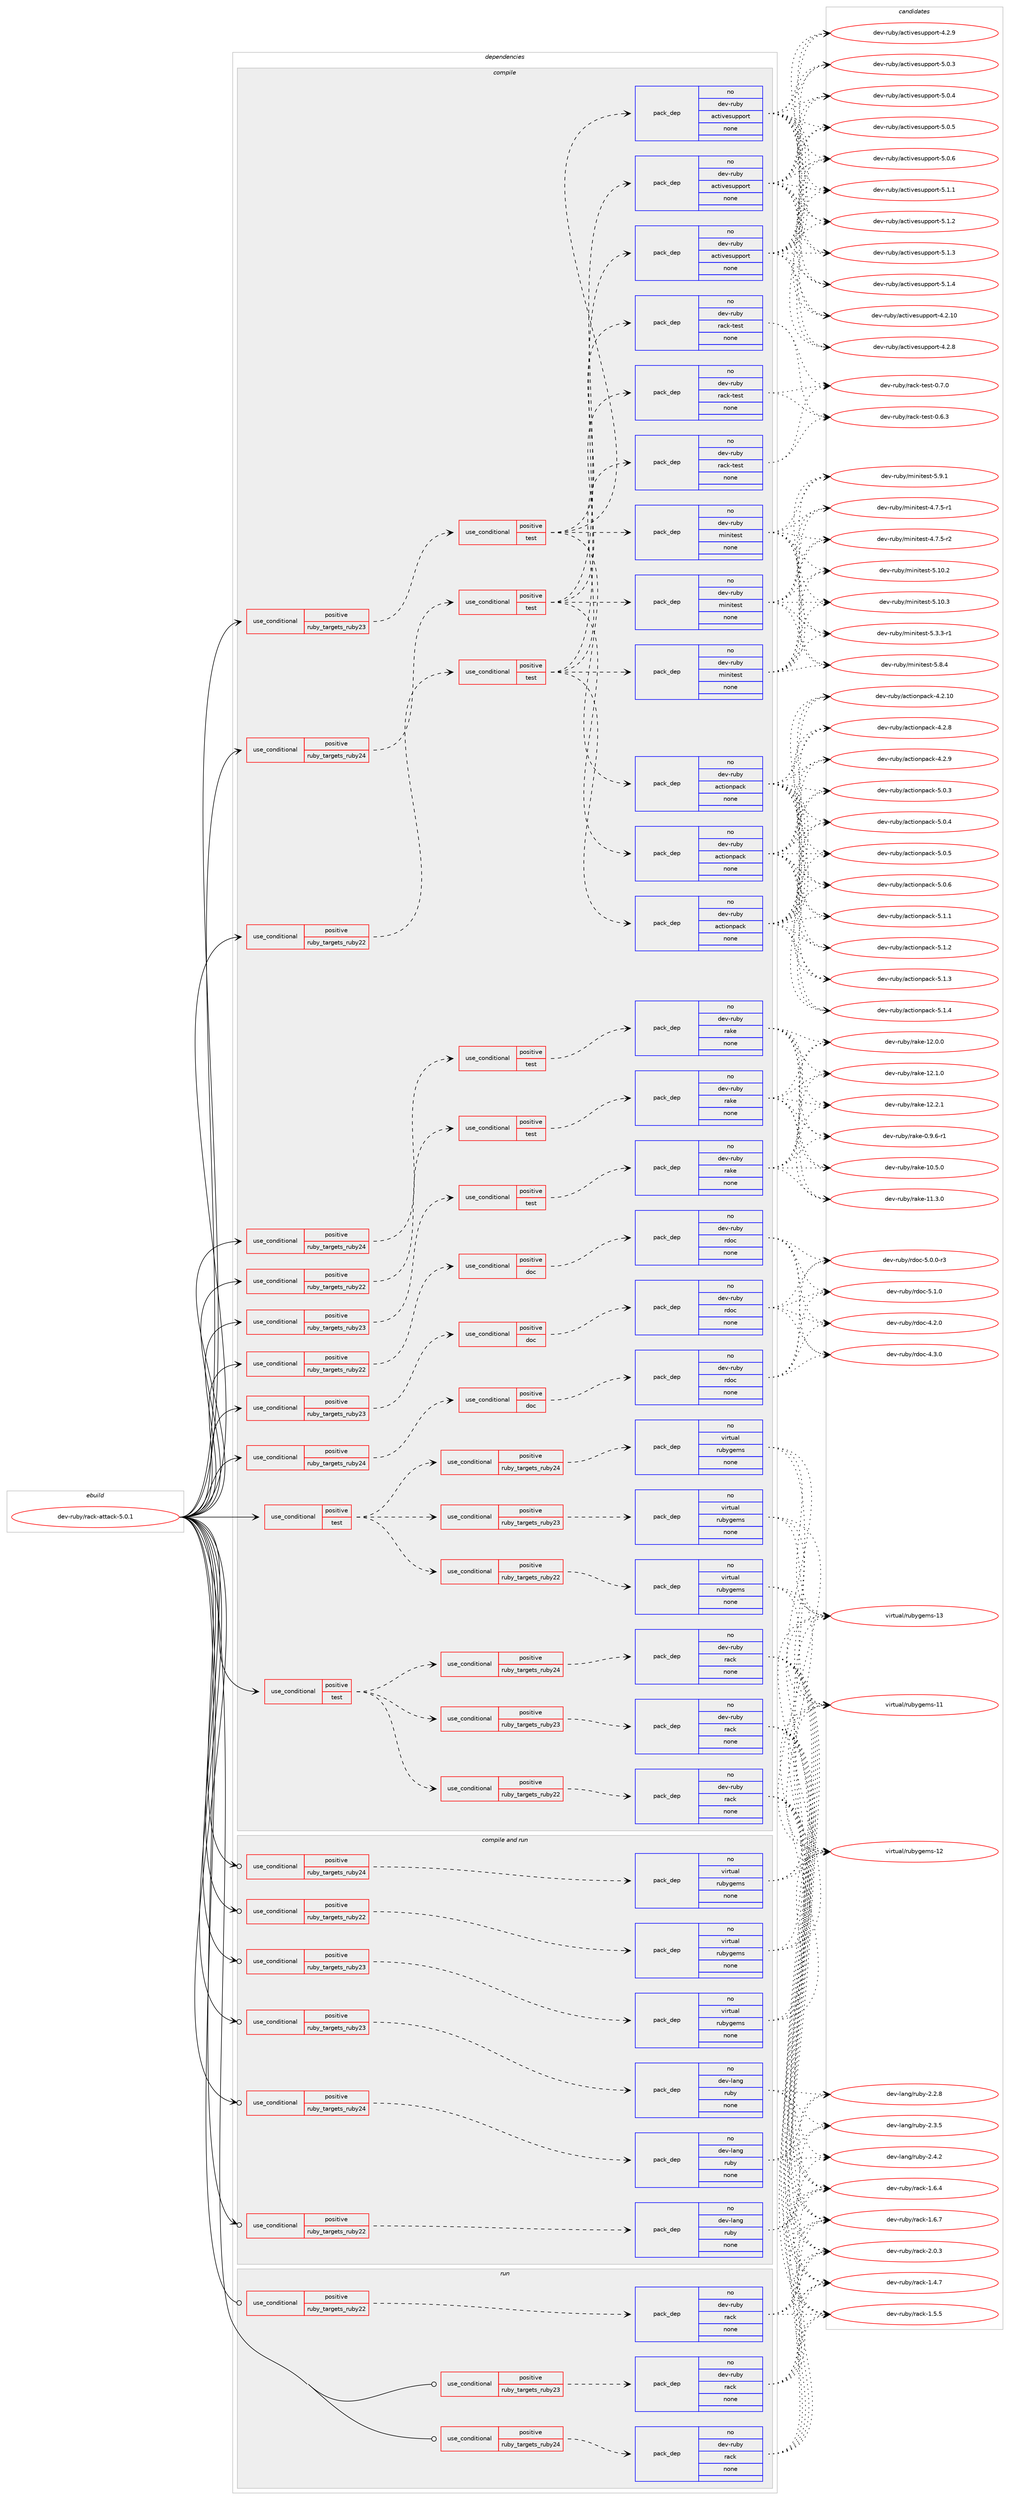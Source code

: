 digraph prolog {

# *************
# Graph options
# *************

newrank=true;
concentrate=true;
compound=true;
graph [rankdir=LR,fontname=Helvetica,fontsize=10,ranksep=1.5];#, ranksep=2.5, nodesep=0.2];
edge  [arrowhead=vee];
node  [fontname=Helvetica,fontsize=10];

# **********
# The ebuild
# **********

subgraph cluster_leftcol {
color=gray;
rank=same;
label=<<i>ebuild</i>>;
id [label="dev-ruby/rack-attack-5.0.1", color=red, width=4, href="../dev-ruby/rack-attack-5.0.1.svg"];
}

# ****************
# The dependencies
# ****************

subgraph cluster_midcol {
color=gray;
label=<<i>dependencies</i>>;
subgraph cluster_compile {
fillcolor="#eeeeee";
style=filled;
label=<<i>compile</i>>;
subgraph cond66072 {
dependency255857 [label=<<TABLE BORDER="0" CELLBORDER="1" CELLSPACING="0" CELLPADDING="4"><TR><TD ROWSPAN="3" CELLPADDING="10">use_conditional</TD></TR><TR><TD>positive</TD></TR><TR><TD>ruby_targets_ruby22</TD></TR></TABLE>>, shape=none, color=red];
subgraph cond66073 {
dependency255858 [label=<<TABLE BORDER="0" CELLBORDER="1" CELLSPACING="0" CELLPADDING="4"><TR><TD ROWSPAN="3" CELLPADDING="10">use_conditional</TD></TR><TR><TD>positive</TD></TR><TR><TD>doc</TD></TR></TABLE>>, shape=none, color=red];
subgraph pack185671 {
dependency255859 [label=<<TABLE BORDER="0" CELLBORDER="1" CELLSPACING="0" CELLPADDING="4" WIDTH="220"><TR><TD ROWSPAN="6" CELLPADDING="30">pack_dep</TD></TR><TR><TD WIDTH="110">no</TD></TR><TR><TD>dev-ruby</TD></TR><TR><TD>rdoc</TD></TR><TR><TD>none</TD></TR><TR><TD></TD></TR></TABLE>>, shape=none, color=blue];
}
dependency255858:e -> dependency255859:w [weight=20,style="dashed",arrowhead="vee"];
}
dependency255857:e -> dependency255858:w [weight=20,style="dashed",arrowhead="vee"];
}
id:e -> dependency255857:w [weight=20,style="solid",arrowhead="vee"];
subgraph cond66074 {
dependency255860 [label=<<TABLE BORDER="0" CELLBORDER="1" CELLSPACING="0" CELLPADDING="4"><TR><TD ROWSPAN="3" CELLPADDING="10">use_conditional</TD></TR><TR><TD>positive</TD></TR><TR><TD>ruby_targets_ruby22</TD></TR></TABLE>>, shape=none, color=red];
subgraph cond66075 {
dependency255861 [label=<<TABLE BORDER="0" CELLBORDER="1" CELLSPACING="0" CELLPADDING="4"><TR><TD ROWSPAN="3" CELLPADDING="10">use_conditional</TD></TR><TR><TD>positive</TD></TR><TR><TD>test</TD></TR></TABLE>>, shape=none, color=red];
subgraph pack185672 {
dependency255862 [label=<<TABLE BORDER="0" CELLBORDER="1" CELLSPACING="0" CELLPADDING="4" WIDTH="220"><TR><TD ROWSPAN="6" CELLPADDING="30">pack_dep</TD></TR><TR><TD WIDTH="110">no</TD></TR><TR><TD>dev-ruby</TD></TR><TR><TD>actionpack</TD></TR><TR><TD>none</TD></TR><TR><TD></TD></TR></TABLE>>, shape=none, color=blue];
}
dependency255861:e -> dependency255862:w [weight=20,style="dashed",arrowhead="vee"];
subgraph pack185673 {
dependency255863 [label=<<TABLE BORDER="0" CELLBORDER="1" CELLSPACING="0" CELLPADDING="4" WIDTH="220"><TR><TD ROWSPAN="6" CELLPADDING="30">pack_dep</TD></TR><TR><TD WIDTH="110">no</TD></TR><TR><TD>dev-ruby</TD></TR><TR><TD>activesupport</TD></TR><TR><TD>none</TD></TR><TR><TD></TD></TR></TABLE>>, shape=none, color=blue];
}
dependency255861:e -> dependency255863:w [weight=20,style="dashed",arrowhead="vee"];
subgraph pack185674 {
dependency255864 [label=<<TABLE BORDER="0" CELLBORDER="1" CELLSPACING="0" CELLPADDING="4" WIDTH="220"><TR><TD ROWSPAN="6" CELLPADDING="30">pack_dep</TD></TR><TR><TD WIDTH="110">no</TD></TR><TR><TD>dev-ruby</TD></TR><TR><TD>rack-test</TD></TR><TR><TD>none</TD></TR><TR><TD></TD></TR></TABLE>>, shape=none, color=blue];
}
dependency255861:e -> dependency255864:w [weight=20,style="dashed",arrowhead="vee"];
subgraph pack185675 {
dependency255865 [label=<<TABLE BORDER="0" CELLBORDER="1" CELLSPACING="0" CELLPADDING="4" WIDTH="220"><TR><TD ROWSPAN="6" CELLPADDING="30">pack_dep</TD></TR><TR><TD WIDTH="110">no</TD></TR><TR><TD>dev-ruby</TD></TR><TR><TD>minitest</TD></TR><TR><TD>none</TD></TR><TR><TD></TD></TR></TABLE>>, shape=none, color=blue];
}
dependency255861:e -> dependency255865:w [weight=20,style="dashed",arrowhead="vee"];
}
dependency255860:e -> dependency255861:w [weight=20,style="dashed",arrowhead="vee"];
}
id:e -> dependency255860:w [weight=20,style="solid",arrowhead="vee"];
subgraph cond66076 {
dependency255866 [label=<<TABLE BORDER="0" CELLBORDER="1" CELLSPACING="0" CELLPADDING="4"><TR><TD ROWSPAN="3" CELLPADDING="10">use_conditional</TD></TR><TR><TD>positive</TD></TR><TR><TD>ruby_targets_ruby22</TD></TR></TABLE>>, shape=none, color=red];
subgraph cond66077 {
dependency255867 [label=<<TABLE BORDER="0" CELLBORDER="1" CELLSPACING="0" CELLPADDING="4"><TR><TD ROWSPAN="3" CELLPADDING="10">use_conditional</TD></TR><TR><TD>positive</TD></TR><TR><TD>test</TD></TR></TABLE>>, shape=none, color=red];
subgraph pack185676 {
dependency255868 [label=<<TABLE BORDER="0" CELLBORDER="1" CELLSPACING="0" CELLPADDING="4" WIDTH="220"><TR><TD ROWSPAN="6" CELLPADDING="30">pack_dep</TD></TR><TR><TD WIDTH="110">no</TD></TR><TR><TD>dev-ruby</TD></TR><TR><TD>rake</TD></TR><TR><TD>none</TD></TR><TR><TD></TD></TR></TABLE>>, shape=none, color=blue];
}
dependency255867:e -> dependency255868:w [weight=20,style="dashed",arrowhead="vee"];
}
dependency255866:e -> dependency255867:w [weight=20,style="dashed",arrowhead="vee"];
}
id:e -> dependency255866:w [weight=20,style="solid",arrowhead="vee"];
subgraph cond66078 {
dependency255869 [label=<<TABLE BORDER="0" CELLBORDER="1" CELLSPACING="0" CELLPADDING="4"><TR><TD ROWSPAN="3" CELLPADDING="10">use_conditional</TD></TR><TR><TD>positive</TD></TR><TR><TD>ruby_targets_ruby23</TD></TR></TABLE>>, shape=none, color=red];
subgraph cond66079 {
dependency255870 [label=<<TABLE BORDER="0" CELLBORDER="1" CELLSPACING="0" CELLPADDING="4"><TR><TD ROWSPAN="3" CELLPADDING="10">use_conditional</TD></TR><TR><TD>positive</TD></TR><TR><TD>doc</TD></TR></TABLE>>, shape=none, color=red];
subgraph pack185677 {
dependency255871 [label=<<TABLE BORDER="0" CELLBORDER="1" CELLSPACING="0" CELLPADDING="4" WIDTH="220"><TR><TD ROWSPAN="6" CELLPADDING="30">pack_dep</TD></TR><TR><TD WIDTH="110">no</TD></TR><TR><TD>dev-ruby</TD></TR><TR><TD>rdoc</TD></TR><TR><TD>none</TD></TR><TR><TD></TD></TR></TABLE>>, shape=none, color=blue];
}
dependency255870:e -> dependency255871:w [weight=20,style="dashed",arrowhead="vee"];
}
dependency255869:e -> dependency255870:w [weight=20,style="dashed",arrowhead="vee"];
}
id:e -> dependency255869:w [weight=20,style="solid",arrowhead="vee"];
subgraph cond66080 {
dependency255872 [label=<<TABLE BORDER="0" CELLBORDER="1" CELLSPACING="0" CELLPADDING="4"><TR><TD ROWSPAN="3" CELLPADDING="10">use_conditional</TD></TR><TR><TD>positive</TD></TR><TR><TD>ruby_targets_ruby23</TD></TR></TABLE>>, shape=none, color=red];
subgraph cond66081 {
dependency255873 [label=<<TABLE BORDER="0" CELLBORDER="1" CELLSPACING="0" CELLPADDING="4"><TR><TD ROWSPAN="3" CELLPADDING="10">use_conditional</TD></TR><TR><TD>positive</TD></TR><TR><TD>test</TD></TR></TABLE>>, shape=none, color=red];
subgraph pack185678 {
dependency255874 [label=<<TABLE BORDER="0" CELLBORDER="1" CELLSPACING="0" CELLPADDING="4" WIDTH="220"><TR><TD ROWSPAN="6" CELLPADDING="30">pack_dep</TD></TR><TR><TD WIDTH="110">no</TD></TR><TR><TD>dev-ruby</TD></TR><TR><TD>actionpack</TD></TR><TR><TD>none</TD></TR><TR><TD></TD></TR></TABLE>>, shape=none, color=blue];
}
dependency255873:e -> dependency255874:w [weight=20,style="dashed",arrowhead="vee"];
subgraph pack185679 {
dependency255875 [label=<<TABLE BORDER="0" CELLBORDER="1" CELLSPACING="0" CELLPADDING="4" WIDTH="220"><TR><TD ROWSPAN="6" CELLPADDING="30">pack_dep</TD></TR><TR><TD WIDTH="110">no</TD></TR><TR><TD>dev-ruby</TD></TR><TR><TD>activesupport</TD></TR><TR><TD>none</TD></TR><TR><TD></TD></TR></TABLE>>, shape=none, color=blue];
}
dependency255873:e -> dependency255875:w [weight=20,style="dashed",arrowhead="vee"];
subgraph pack185680 {
dependency255876 [label=<<TABLE BORDER="0" CELLBORDER="1" CELLSPACING="0" CELLPADDING="4" WIDTH="220"><TR><TD ROWSPAN="6" CELLPADDING="30">pack_dep</TD></TR><TR><TD WIDTH="110">no</TD></TR><TR><TD>dev-ruby</TD></TR><TR><TD>rack-test</TD></TR><TR><TD>none</TD></TR><TR><TD></TD></TR></TABLE>>, shape=none, color=blue];
}
dependency255873:e -> dependency255876:w [weight=20,style="dashed",arrowhead="vee"];
subgraph pack185681 {
dependency255877 [label=<<TABLE BORDER="0" CELLBORDER="1" CELLSPACING="0" CELLPADDING="4" WIDTH="220"><TR><TD ROWSPAN="6" CELLPADDING="30">pack_dep</TD></TR><TR><TD WIDTH="110">no</TD></TR><TR><TD>dev-ruby</TD></TR><TR><TD>minitest</TD></TR><TR><TD>none</TD></TR><TR><TD></TD></TR></TABLE>>, shape=none, color=blue];
}
dependency255873:e -> dependency255877:w [weight=20,style="dashed",arrowhead="vee"];
}
dependency255872:e -> dependency255873:w [weight=20,style="dashed",arrowhead="vee"];
}
id:e -> dependency255872:w [weight=20,style="solid",arrowhead="vee"];
subgraph cond66082 {
dependency255878 [label=<<TABLE BORDER="0" CELLBORDER="1" CELLSPACING="0" CELLPADDING="4"><TR><TD ROWSPAN="3" CELLPADDING="10">use_conditional</TD></TR><TR><TD>positive</TD></TR><TR><TD>ruby_targets_ruby23</TD></TR></TABLE>>, shape=none, color=red];
subgraph cond66083 {
dependency255879 [label=<<TABLE BORDER="0" CELLBORDER="1" CELLSPACING="0" CELLPADDING="4"><TR><TD ROWSPAN="3" CELLPADDING="10">use_conditional</TD></TR><TR><TD>positive</TD></TR><TR><TD>test</TD></TR></TABLE>>, shape=none, color=red];
subgraph pack185682 {
dependency255880 [label=<<TABLE BORDER="0" CELLBORDER="1" CELLSPACING="0" CELLPADDING="4" WIDTH="220"><TR><TD ROWSPAN="6" CELLPADDING="30">pack_dep</TD></TR><TR><TD WIDTH="110">no</TD></TR><TR><TD>dev-ruby</TD></TR><TR><TD>rake</TD></TR><TR><TD>none</TD></TR><TR><TD></TD></TR></TABLE>>, shape=none, color=blue];
}
dependency255879:e -> dependency255880:w [weight=20,style="dashed",arrowhead="vee"];
}
dependency255878:e -> dependency255879:w [weight=20,style="dashed",arrowhead="vee"];
}
id:e -> dependency255878:w [weight=20,style="solid",arrowhead="vee"];
subgraph cond66084 {
dependency255881 [label=<<TABLE BORDER="0" CELLBORDER="1" CELLSPACING="0" CELLPADDING="4"><TR><TD ROWSPAN="3" CELLPADDING="10">use_conditional</TD></TR><TR><TD>positive</TD></TR><TR><TD>ruby_targets_ruby24</TD></TR></TABLE>>, shape=none, color=red];
subgraph cond66085 {
dependency255882 [label=<<TABLE BORDER="0" CELLBORDER="1" CELLSPACING="0" CELLPADDING="4"><TR><TD ROWSPAN="3" CELLPADDING="10">use_conditional</TD></TR><TR><TD>positive</TD></TR><TR><TD>doc</TD></TR></TABLE>>, shape=none, color=red];
subgraph pack185683 {
dependency255883 [label=<<TABLE BORDER="0" CELLBORDER="1" CELLSPACING="0" CELLPADDING="4" WIDTH="220"><TR><TD ROWSPAN="6" CELLPADDING="30">pack_dep</TD></TR><TR><TD WIDTH="110">no</TD></TR><TR><TD>dev-ruby</TD></TR><TR><TD>rdoc</TD></TR><TR><TD>none</TD></TR><TR><TD></TD></TR></TABLE>>, shape=none, color=blue];
}
dependency255882:e -> dependency255883:w [weight=20,style="dashed",arrowhead="vee"];
}
dependency255881:e -> dependency255882:w [weight=20,style="dashed",arrowhead="vee"];
}
id:e -> dependency255881:w [weight=20,style="solid",arrowhead="vee"];
subgraph cond66086 {
dependency255884 [label=<<TABLE BORDER="0" CELLBORDER="1" CELLSPACING="0" CELLPADDING="4"><TR><TD ROWSPAN="3" CELLPADDING="10">use_conditional</TD></TR><TR><TD>positive</TD></TR><TR><TD>ruby_targets_ruby24</TD></TR></TABLE>>, shape=none, color=red];
subgraph cond66087 {
dependency255885 [label=<<TABLE BORDER="0" CELLBORDER="1" CELLSPACING="0" CELLPADDING="4"><TR><TD ROWSPAN="3" CELLPADDING="10">use_conditional</TD></TR><TR><TD>positive</TD></TR><TR><TD>test</TD></TR></TABLE>>, shape=none, color=red];
subgraph pack185684 {
dependency255886 [label=<<TABLE BORDER="0" CELLBORDER="1" CELLSPACING="0" CELLPADDING="4" WIDTH="220"><TR><TD ROWSPAN="6" CELLPADDING="30">pack_dep</TD></TR><TR><TD WIDTH="110">no</TD></TR><TR><TD>dev-ruby</TD></TR><TR><TD>actionpack</TD></TR><TR><TD>none</TD></TR><TR><TD></TD></TR></TABLE>>, shape=none, color=blue];
}
dependency255885:e -> dependency255886:w [weight=20,style="dashed",arrowhead="vee"];
subgraph pack185685 {
dependency255887 [label=<<TABLE BORDER="0" CELLBORDER="1" CELLSPACING="0" CELLPADDING="4" WIDTH="220"><TR><TD ROWSPAN="6" CELLPADDING="30">pack_dep</TD></TR><TR><TD WIDTH="110">no</TD></TR><TR><TD>dev-ruby</TD></TR><TR><TD>activesupport</TD></TR><TR><TD>none</TD></TR><TR><TD></TD></TR></TABLE>>, shape=none, color=blue];
}
dependency255885:e -> dependency255887:w [weight=20,style="dashed",arrowhead="vee"];
subgraph pack185686 {
dependency255888 [label=<<TABLE BORDER="0" CELLBORDER="1" CELLSPACING="0" CELLPADDING="4" WIDTH="220"><TR><TD ROWSPAN="6" CELLPADDING="30">pack_dep</TD></TR><TR><TD WIDTH="110">no</TD></TR><TR><TD>dev-ruby</TD></TR><TR><TD>rack-test</TD></TR><TR><TD>none</TD></TR><TR><TD></TD></TR></TABLE>>, shape=none, color=blue];
}
dependency255885:e -> dependency255888:w [weight=20,style="dashed",arrowhead="vee"];
subgraph pack185687 {
dependency255889 [label=<<TABLE BORDER="0" CELLBORDER="1" CELLSPACING="0" CELLPADDING="4" WIDTH="220"><TR><TD ROWSPAN="6" CELLPADDING="30">pack_dep</TD></TR><TR><TD WIDTH="110">no</TD></TR><TR><TD>dev-ruby</TD></TR><TR><TD>minitest</TD></TR><TR><TD>none</TD></TR><TR><TD></TD></TR></TABLE>>, shape=none, color=blue];
}
dependency255885:e -> dependency255889:w [weight=20,style="dashed",arrowhead="vee"];
}
dependency255884:e -> dependency255885:w [weight=20,style="dashed",arrowhead="vee"];
}
id:e -> dependency255884:w [weight=20,style="solid",arrowhead="vee"];
subgraph cond66088 {
dependency255890 [label=<<TABLE BORDER="0" CELLBORDER="1" CELLSPACING="0" CELLPADDING="4"><TR><TD ROWSPAN="3" CELLPADDING="10">use_conditional</TD></TR><TR><TD>positive</TD></TR><TR><TD>ruby_targets_ruby24</TD></TR></TABLE>>, shape=none, color=red];
subgraph cond66089 {
dependency255891 [label=<<TABLE BORDER="0" CELLBORDER="1" CELLSPACING="0" CELLPADDING="4"><TR><TD ROWSPAN="3" CELLPADDING="10">use_conditional</TD></TR><TR><TD>positive</TD></TR><TR><TD>test</TD></TR></TABLE>>, shape=none, color=red];
subgraph pack185688 {
dependency255892 [label=<<TABLE BORDER="0" CELLBORDER="1" CELLSPACING="0" CELLPADDING="4" WIDTH="220"><TR><TD ROWSPAN="6" CELLPADDING="30">pack_dep</TD></TR><TR><TD WIDTH="110">no</TD></TR><TR><TD>dev-ruby</TD></TR><TR><TD>rake</TD></TR><TR><TD>none</TD></TR><TR><TD></TD></TR></TABLE>>, shape=none, color=blue];
}
dependency255891:e -> dependency255892:w [weight=20,style="dashed",arrowhead="vee"];
}
dependency255890:e -> dependency255891:w [weight=20,style="dashed",arrowhead="vee"];
}
id:e -> dependency255890:w [weight=20,style="solid",arrowhead="vee"];
subgraph cond66090 {
dependency255893 [label=<<TABLE BORDER="0" CELLBORDER="1" CELLSPACING="0" CELLPADDING="4"><TR><TD ROWSPAN="3" CELLPADDING="10">use_conditional</TD></TR><TR><TD>positive</TD></TR><TR><TD>test</TD></TR></TABLE>>, shape=none, color=red];
subgraph cond66091 {
dependency255894 [label=<<TABLE BORDER="0" CELLBORDER="1" CELLSPACING="0" CELLPADDING="4"><TR><TD ROWSPAN="3" CELLPADDING="10">use_conditional</TD></TR><TR><TD>positive</TD></TR><TR><TD>ruby_targets_ruby22</TD></TR></TABLE>>, shape=none, color=red];
subgraph pack185689 {
dependency255895 [label=<<TABLE BORDER="0" CELLBORDER="1" CELLSPACING="0" CELLPADDING="4" WIDTH="220"><TR><TD ROWSPAN="6" CELLPADDING="30">pack_dep</TD></TR><TR><TD WIDTH="110">no</TD></TR><TR><TD>dev-ruby</TD></TR><TR><TD>rack</TD></TR><TR><TD>none</TD></TR><TR><TD></TD></TR></TABLE>>, shape=none, color=blue];
}
dependency255894:e -> dependency255895:w [weight=20,style="dashed",arrowhead="vee"];
}
dependency255893:e -> dependency255894:w [weight=20,style="dashed",arrowhead="vee"];
subgraph cond66092 {
dependency255896 [label=<<TABLE BORDER="0" CELLBORDER="1" CELLSPACING="0" CELLPADDING="4"><TR><TD ROWSPAN="3" CELLPADDING="10">use_conditional</TD></TR><TR><TD>positive</TD></TR><TR><TD>ruby_targets_ruby23</TD></TR></TABLE>>, shape=none, color=red];
subgraph pack185690 {
dependency255897 [label=<<TABLE BORDER="0" CELLBORDER="1" CELLSPACING="0" CELLPADDING="4" WIDTH="220"><TR><TD ROWSPAN="6" CELLPADDING="30">pack_dep</TD></TR><TR><TD WIDTH="110">no</TD></TR><TR><TD>dev-ruby</TD></TR><TR><TD>rack</TD></TR><TR><TD>none</TD></TR><TR><TD></TD></TR></TABLE>>, shape=none, color=blue];
}
dependency255896:e -> dependency255897:w [weight=20,style="dashed",arrowhead="vee"];
}
dependency255893:e -> dependency255896:w [weight=20,style="dashed",arrowhead="vee"];
subgraph cond66093 {
dependency255898 [label=<<TABLE BORDER="0" CELLBORDER="1" CELLSPACING="0" CELLPADDING="4"><TR><TD ROWSPAN="3" CELLPADDING="10">use_conditional</TD></TR><TR><TD>positive</TD></TR><TR><TD>ruby_targets_ruby24</TD></TR></TABLE>>, shape=none, color=red];
subgraph pack185691 {
dependency255899 [label=<<TABLE BORDER="0" CELLBORDER="1" CELLSPACING="0" CELLPADDING="4" WIDTH="220"><TR><TD ROWSPAN="6" CELLPADDING="30">pack_dep</TD></TR><TR><TD WIDTH="110">no</TD></TR><TR><TD>dev-ruby</TD></TR><TR><TD>rack</TD></TR><TR><TD>none</TD></TR><TR><TD></TD></TR></TABLE>>, shape=none, color=blue];
}
dependency255898:e -> dependency255899:w [weight=20,style="dashed",arrowhead="vee"];
}
dependency255893:e -> dependency255898:w [weight=20,style="dashed",arrowhead="vee"];
}
id:e -> dependency255893:w [weight=20,style="solid",arrowhead="vee"];
subgraph cond66094 {
dependency255900 [label=<<TABLE BORDER="0" CELLBORDER="1" CELLSPACING="0" CELLPADDING="4"><TR><TD ROWSPAN="3" CELLPADDING="10">use_conditional</TD></TR><TR><TD>positive</TD></TR><TR><TD>test</TD></TR></TABLE>>, shape=none, color=red];
subgraph cond66095 {
dependency255901 [label=<<TABLE BORDER="0" CELLBORDER="1" CELLSPACING="0" CELLPADDING="4"><TR><TD ROWSPAN="3" CELLPADDING="10">use_conditional</TD></TR><TR><TD>positive</TD></TR><TR><TD>ruby_targets_ruby22</TD></TR></TABLE>>, shape=none, color=red];
subgraph pack185692 {
dependency255902 [label=<<TABLE BORDER="0" CELLBORDER="1" CELLSPACING="0" CELLPADDING="4" WIDTH="220"><TR><TD ROWSPAN="6" CELLPADDING="30">pack_dep</TD></TR><TR><TD WIDTH="110">no</TD></TR><TR><TD>virtual</TD></TR><TR><TD>rubygems</TD></TR><TR><TD>none</TD></TR><TR><TD></TD></TR></TABLE>>, shape=none, color=blue];
}
dependency255901:e -> dependency255902:w [weight=20,style="dashed",arrowhead="vee"];
}
dependency255900:e -> dependency255901:w [weight=20,style="dashed",arrowhead="vee"];
subgraph cond66096 {
dependency255903 [label=<<TABLE BORDER="0" CELLBORDER="1" CELLSPACING="0" CELLPADDING="4"><TR><TD ROWSPAN="3" CELLPADDING="10">use_conditional</TD></TR><TR><TD>positive</TD></TR><TR><TD>ruby_targets_ruby23</TD></TR></TABLE>>, shape=none, color=red];
subgraph pack185693 {
dependency255904 [label=<<TABLE BORDER="0" CELLBORDER="1" CELLSPACING="0" CELLPADDING="4" WIDTH="220"><TR><TD ROWSPAN="6" CELLPADDING="30">pack_dep</TD></TR><TR><TD WIDTH="110">no</TD></TR><TR><TD>virtual</TD></TR><TR><TD>rubygems</TD></TR><TR><TD>none</TD></TR><TR><TD></TD></TR></TABLE>>, shape=none, color=blue];
}
dependency255903:e -> dependency255904:w [weight=20,style="dashed",arrowhead="vee"];
}
dependency255900:e -> dependency255903:w [weight=20,style="dashed",arrowhead="vee"];
subgraph cond66097 {
dependency255905 [label=<<TABLE BORDER="0" CELLBORDER="1" CELLSPACING="0" CELLPADDING="4"><TR><TD ROWSPAN="3" CELLPADDING="10">use_conditional</TD></TR><TR><TD>positive</TD></TR><TR><TD>ruby_targets_ruby24</TD></TR></TABLE>>, shape=none, color=red];
subgraph pack185694 {
dependency255906 [label=<<TABLE BORDER="0" CELLBORDER="1" CELLSPACING="0" CELLPADDING="4" WIDTH="220"><TR><TD ROWSPAN="6" CELLPADDING="30">pack_dep</TD></TR><TR><TD WIDTH="110">no</TD></TR><TR><TD>virtual</TD></TR><TR><TD>rubygems</TD></TR><TR><TD>none</TD></TR><TR><TD></TD></TR></TABLE>>, shape=none, color=blue];
}
dependency255905:e -> dependency255906:w [weight=20,style="dashed",arrowhead="vee"];
}
dependency255900:e -> dependency255905:w [weight=20,style="dashed",arrowhead="vee"];
}
id:e -> dependency255900:w [weight=20,style="solid",arrowhead="vee"];
}
subgraph cluster_compileandrun {
fillcolor="#eeeeee";
style=filled;
label=<<i>compile and run</i>>;
subgraph cond66098 {
dependency255907 [label=<<TABLE BORDER="0" CELLBORDER="1" CELLSPACING="0" CELLPADDING="4"><TR><TD ROWSPAN="3" CELLPADDING="10">use_conditional</TD></TR><TR><TD>positive</TD></TR><TR><TD>ruby_targets_ruby22</TD></TR></TABLE>>, shape=none, color=red];
subgraph pack185695 {
dependency255908 [label=<<TABLE BORDER="0" CELLBORDER="1" CELLSPACING="0" CELLPADDING="4" WIDTH="220"><TR><TD ROWSPAN="6" CELLPADDING="30">pack_dep</TD></TR><TR><TD WIDTH="110">no</TD></TR><TR><TD>dev-lang</TD></TR><TR><TD>ruby</TD></TR><TR><TD>none</TD></TR><TR><TD></TD></TR></TABLE>>, shape=none, color=blue];
}
dependency255907:e -> dependency255908:w [weight=20,style="dashed",arrowhead="vee"];
}
id:e -> dependency255907:w [weight=20,style="solid",arrowhead="odotvee"];
subgraph cond66099 {
dependency255909 [label=<<TABLE BORDER="0" CELLBORDER="1" CELLSPACING="0" CELLPADDING="4"><TR><TD ROWSPAN="3" CELLPADDING="10">use_conditional</TD></TR><TR><TD>positive</TD></TR><TR><TD>ruby_targets_ruby22</TD></TR></TABLE>>, shape=none, color=red];
subgraph pack185696 {
dependency255910 [label=<<TABLE BORDER="0" CELLBORDER="1" CELLSPACING="0" CELLPADDING="4" WIDTH="220"><TR><TD ROWSPAN="6" CELLPADDING="30">pack_dep</TD></TR><TR><TD WIDTH="110">no</TD></TR><TR><TD>virtual</TD></TR><TR><TD>rubygems</TD></TR><TR><TD>none</TD></TR><TR><TD></TD></TR></TABLE>>, shape=none, color=blue];
}
dependency255909:e -> dependency255910:w [weight=20,style="dashed",arrowhead="vee"];
}
id:e -> dependency255909:w [weight=20,style="solid",arrowhead="odotvee"];
subgraph cond66100 {
dependency255911 [label=<<TABLE BORDER="0" CELLBORDER="1" CELLSPACING="0" CELLPADDING="4"><TR><TD ROWSPAN="3" CELLPADDING="10">use_conditional</TD></TR><TR><TD>positive</TD></TR><TR><TD>ruby_targets_ruby23</TD></TR></TABLE>>, shape=none, color=red];
subgraph pack185697 {
dependency255912 [label=<<TABLE BORDER="0" CELLBORDER="1" CELLSPACING="0" CELLPADDING="4" WIDTH="220"><TR><TD ROWSPAN="6" CELLPADDING="30">pack_dep</TD></TR><TR><TD WIDTH="110">no</TD></TR><TR><TD>dev-lang</TD></TR><TR><TD>ruby</TD></TR><TR><TD>none</TD></TR><TR><TD></TD></TR></TABLE>>, shape=none, color=blue];
}
dependency255911:e -> dependency255912:w [weight=20,style="dashed",arrowhead="vee"];
}
id:e -> dependency255911:w [weight=20,style="solid",arrowhead="odotvee"];
subgraph cond66101 {
dependency255913 [label=<<TABLE BORDER="0" CELLBORDER="1" CELLSPACING="0" CELLPADDING="4"><TR><TD ROWSPAN="3" CELLPADDING="10">use_conditional</TD></TR><TR><TD>positive</TD></TR><TR><TD>ruby_targets_ruby23</TD></TR></TABLE>>, shape=none, color=red];
subgraph pack185698 {
dependency255914 [label=<<TABLE BORDER="0" CELLBORDER="1" CELLSPACING="0" CELLPADDING="4" WIDTH="220"><TR><TD ROWSPAN="6" CELLPADDING="30">pack_dep</TD></TR><TR><TD WIDTH="110">no</TD></TR><TR><TD>virtual</TD></TR><TR><TD>rubygems</TD></TR><TR><TD>none</TD></TR><TR><TD></TD></TR></TABLE>>, shape=none, color=blue];
}
dependency255913:e -> dependency255914:w [weight=20,style="dashed",arrowhead="vee"];
}
id:e -> dependency255913:w [weight=20,style="solid",arrowhead="odotvee"];
subgraph cond66102 {
dependency255915 [label=<<TABLE BORDER="0" CELLBORDER="1" CELLSPACING="0" CELLPADDING="4"><TR><TD ROWSPAN="3" CELLPADDING="10">use_conditional</TD></TR><TR><TD>positive</TD></TR><TR><TD>ruby_targets_ruby24</TD></TR></TABLE>>, shape=none, color=red];
subgraph pack185699 {
dependency255916 [label=<<TABLE BORDER="0" CELLBORDER="1" CELLSPACING="0" CELLPADDING="4" WIDTH="220"><TR><TD ROWSPAN="6" CELLPADDING="30">pack_dep</TD></TR><TR><TD WIDTH="110">no</TD></TR><TR><TD>dev-lang</TD></TR><TR><TD>ruby</TD></TR><TR><TD>none</TD></TR><TR><TD></TD></TR></TABLE>>, shape=none, color=blue];
}
dependency255915:e -> dependency255916:w [weight=20,style="dashed",arrowhead="vee"];
}
id:e -> dependency255915:w [weight=20,style="solid",arrowhead="odotvee"];
subgraph cond66103 {
dependency255917 [label=<<TABLE BORDER="0" CELLBORDER="1" CELLSPACING="0" CELLPADDING="4"><TR><TD ROWSPAN="3" CELLPADDING="10">use_conditional</TD></TR><TR><TD>positive</TD></TR><TR><TD>ruby_targets_ruby24</TD></TR></TABLE>>, shape=none, color=red];
subgraph pack185700 {
dependency255918 [label=<<TABLE BORDER="0" CELLBORDER="1" CELLSPACING="0" CELLPADDING="4" WIDTH="220"><TR><TD ROWSPAN="6" CELLPADDING="30">pack_dep</TD></TR><TR><TD WIDTH="110">no</TD></TR><TR><TD>virtual</TD></TR><TR><TD>rubygems</TD></TR><TR><TD>none</TD></TR><TR><TD></TD></TR></TABLE>>, shape=none, color=blue];
}
dependency255917:e -> dependency255918:w [weight=20,style="dashed",arrowhead="vee"];
}
id:e -> dependency255917:w [weight=20,style="solid",arrowhead="odotvee"];
}
subgraph cluster_run {
fillcolor="#eeeeee";
style=filled;
label=<<i>run</i>>;
subgraph cond66104 {
dependency255919 [label=<<TABLE BORDER="0" CELLBORDER="1" CELLSPACING="0" CELLPADDING="4"><TR><TD ROWSPAN="3" CELLPADDING="10">use_conditional</TD></TR><TR><TD>positive</TD></TR><TR><TD>ruby_targets_ruby22</TD></TR></TABLE>>, shape=none, color=red];
subgraph pack185701 {
dependency255920 [label=<<TABLE BORDER="0" CELLBORDER="1" CELLSPACING="0" CELLPADDING="4" WIDTH="220"><TR><TD ROWSPAN="6" CELLPADDING="30">pack_dep</TD></TR><TR><TD WIDTH="110">no</TD></TR><TR><TD>dev-ruby</TD></TR><TR><TD>rack</TD></TR><TR><TD>none</TD></TR><TR><TD></TD></TR></TABLE>>, shape=none, color=blue];
}
dependency255919:e -> dependency255920:w [weight=20,style="dashed",arrowhead="vee"];
}
id:e -> dependency255919:w [weight=20,style="solid",arrowhead="odot"];
subgraph cond66105 {
dependency255921 [label=<<TABLE BORDER="0" CELLBORDER="1" CELLSPACING="0" CELLPADDING="4"><TR><TD ROWSPAN="3" CELLPADDING="10">use_conditional</TD></TR><TR><TD>positive</TD></TR><TR><TD>ruby_targets_ruby23</TD></TR></TABLE>>, shape=none, color=red];
subgraph pack185702 {
dependency255922 [label=<<TABLE BORDER="0" CELLBORDER="1" CELLSPACING="0" CELLPADDING="4" WIDTH="220"><TR><TD ROWSPAN="6" CELLPADDING="30">pack_dep</TD></TR><TR><TD WIDTH="110">no</TD></TR><TR><TD>dev-ruby</TD></TR><TR><TD>rack</TD></TR><TR><TD>none</TD></TR><TR><TD></TD></TR></TABLE>>, shape=none, color=blue];
}
dependency255921:e -> dependency255922:w [weight=20,style="dashed",arrowhead="vee"];
}
id:e -> dependency255921:w [weight=20,style="solid",arrowhead="odot"];
subgraph cond66106 {
dependency255923 [label=<<TABLE BORDER="0" CELLBORDER="1" CELLSPACING="0" CELLPADDING="4"><TR><TD ROWSPAN="3" CELLPADDING="10">use_conditional</TD></TR><TR><TD>positive</TD></TR><TR><TD>ruby_targets_ruby24</TD></TR></TABLE>>, shape=none, color=red];
subgraph pack185703 {
dependency255924 [label=<<TABLE BORDER="0" CELLBORDER="1" CELLSPACING="0" CELLPADDING="4" WIDTH="220"><TR><TD ROWSPAN="6" CELLPADDING="30">pack_dep</TD></TR><TR><TD WIDTH="110">no</TD></TR><TR><TD>dev-ruby</TD></TR><TR><TD>rack</TD></TR><TR><TD>none</TD></TR><TR><TD></TD></TR></TABLE>>, shape=none, color=blue];
}
dependency255923:e -> dependency255924:w [weight=20,style="dashed",arrowhead="vee"];
}
id:e -> dependency255923:w [weight=20,style="solid",arrowhead="odot"];
}
}

# **************
# The candidates
# **************

subgraph cluster_choices {
rank=same;
color=gray;
label=<<i>candidates</i>>;

subgraph choice185671 {
color=black;
nodesep=1;
choice10010111845114117981214711410011199455246504648 [label="dev-ruby/rdoc-4.2.0", color=red, width=4,href="../dev-ruby/rdoc-4.2.0.svg"];
choice10010111845114117981214711410011199455246514648 [label="dev-ruby/rdoc-4.3.0", color=red, width=4,href="../dev-ruby/rdoc-4.3.0.svg"];
choice100101118451141179812147114100111994553464846484511451 [label="dev-ruby/rdoc-5.0.0-r3", color=red, width=4,href="../dev-ruby/rdoc-5.0.0-r3.svg"];
choice10010111845114117981214711410011199455346494648 [label="dev-ruby/rdoc-5.1.0", color=red, width=4,href="../dev-ruby/rdoc-5.1.0.svg"];
dependency255859:e -> choice10010111845114117981214711410011199455246504648:w [style=dotted,weight="100"];
dependency255859:e -> choice10010111845114117981214711410011199455246514648:w [style=dotted,weight="100"];
dependency255859:e -> choice100101118451141179812147114100111994553464846484511451:w [style=dotted,weight="100"];
dependency255859:e -> choice10010111845114117981214711410011199455346494648:w [style=dotted,weight="100"];
}
subgraph choice185672 {
color=black;
nodesep=1;
choice1001011184511411798121479799116105111110112979910745524650464948 [label="dev-ruby/actionpack-4.2.10", color=red, width=4,href="../dev-ruby/actionpack-4.2.10.svg"];
choice10010111845114117981214797991161051111101129799107455246504656 [label="dev-ruby/actionpack-4.2.8", color=red, width=4,href="../dev-ruby/actionpack-4.2.8.svg"];
choice10010111845114117981214797991161051111101129799107455246504657 [label="dev-ruby/actionpack-4.2.9", color=red, width=4,href="../dev-ruby/actionpack-4.2.9.svg"];
choice10010111845114117981214797991161051111101129799107455346484651 [label="dev-ruby/actionpack-5.0.3", color=red, width=4,href="../dev-ruby/actionpack-5.0.3.svg"];
choice10010111845114117981214797991161051111101129799107455346484652 [label="dev-ruby/actionpack-5.0.4", color=red, width=4,href="../dev-ruby/actionpack-5.0.4.svg"];
choice10010111845114117981214797991161051111101129799107455346484653 [label="dev-ruby/actionpack-5.0.5", color=red, width=4,href="../dev-ruby/actionpack-5.0.5.svg"];
choice10010111845114117981214797991161051111101129799107455346484654 [label="dev-ruby/actionpack-5.0.6", color=red, width=4,href="../dev-ruby/actionpack-5.0.6.svg"];
choice10010111845114117981214797991161051111101129799107455346494649 [label="dev-ruby/actionpack-5.1.1", color=red, width=4,href="../dev-ruby/actionpack-5.1.1.svg"];
choice10010111845114117981214797991161051111101129799107455346494650 [label="dev-ruby/actionpack-5.1.2", color=red, width=4,href="../dev-ruby/actionpack-5.1.2.svg"];
choice10010111845114117981214797991161051111101129799107455346494651 [label="dev-ruby/actionpack-5.1.3", color=red, width=4,href="../dev-ruby/actionpack-5.1.3.svg"];
choice10010111845114117981214797991161051111101129799107455346494652 [label="dev-ruby/actionpack-5.1.4", color=red, width=4,href="../dev-ruby/actionpack-5.1.4.svg"];
dependency255862:e -> choice1001011184511411798121479799116105111110112979910745524650464948:w [style=dotted,weight="100"];
dependency255862:e -> choice10010111845114117981214797991161051111101129799107455246504656:w [style=dotted,weight="100"];
dependency255862:e -> choice10010111845114117981214797991161051111101129799107455246504657:w [style=dotted,weight="100"];
dependency255862:e -> choice10010111845114117981214797991161051111101129799107455346484651:w [style=dotted,weight="100"];
dependency255862:e -> choice10010111845114117981214797991161051111101129799107455346484652:w [style=dotted,weight="100"];
dependency255862:e -> choice10010111845114117981214797991161051111101129799107455346484653:w [style=dotted,weight="100"];
dependency255862:e -> choice10010111845114117981214797991161051111101129799107455346484654:w [style=dotted,weight="100"];
dependency255862:e -> choice10010111845114117981214797991161051111101129799107455346494649:w [style=dotted,weight="100"];
dependency255862:e -> choice10010111845114117981214797991161051111101129799107455346494650:w [style=dotted,weight="100"];
dependency255862:e -> choice10010111845114117981214797991161051111101129799107455346494651:w [style=dotted,weight="100"];
dependency255862:e -> choice10010111845114117981214797991161051111101129799107455346494652:w [style=dotted,weight="100"];
}
subgraph choice185673 {
color=black;
nodesep=1;
choice100101118451141179812147979911610511810111511711211211111411645524650464948 [label="dev-ruby/activesupport-4.2.10", color=red, width=4,href="../dev-ruby/activesupport-4.2.10.svg"];
choice1001011184511411798121479799116105118101115117112112111114116455246504656 [label="dev-ruby/activesupport-4.2.8", color=red, width=4,href="../dev-ruby/activesupport-4.2.8.svg"];
choice1001011184511411798121479799116105118101115117112112111114116455246504657 [label="dev-ruby/activesupport-4.2.9", color=red, width=4,href="../dev-ruby/activesupport-4.2.9.svg"];
choice1001011184511411798121479799116105118101115117112112111114116455346484651 [label="dev-ruby/activesupport-5.0.3", color=red, width=4,href="../dev-ruby/activesupport-5.0.3.svg"];
choice1001011184511411798121479799116105118101115117112112111114116455346484652 [label="dev-ruby/activesupport-5.0.4", color=red, width=4,href="../dev-ruby/activesupport-5.0.4.svg"];
choice1001011184511411798121479799116105118101115117112112111114116455346484653 [label="dev-ruby/activesupport-5.0.5", color=red, width=4,href="../dev-ruby/activesupport-5.0.5.svg"];
choice1001011184511411798121479799116105118101115117112112111114116455346484654 [label="dev-ruby/activesupport-5.0.6", color=red, width=4,href="../dev-ruby/activesupport-5.0.6.svg"];
choice1001011184511411798121479799116105118101115117112112111114116455346494649 [label="dev-ruby/activesupport-5.1.1", color=red, width=4,href="../dev-ruby/activesupport-5.1.1.svg"];
choice1001011184511411798121479799116105118101115117112112111114116455346494650 [label="dev-ruby/activesupport-5.1.2", color=red, width=4,href="../dev-ruby/activesupport-5.1.2.svg"];
choice1001011184511411798121479799116105118101115117112112111114116455346494651 [label="dev-ruby/activesupport-5.1.3", color=red, width=4,href="../dev-ruby/activesupport-5.1.3.svg"];
choice1001011184511411798121479799116105118101115117112112111114116455346494652 [label="dev-ruby/activesupport-5.1.4", color=red, width=4,href="../dev-ruby/activesupport-5.1.4.svg"];
dependency255863:e -> choice100101118451141179812147979911610511810111511711211211111411645524650464948:w [style=dotted,weight="100"];
dependency255863:e -> choice1001011184511411798121479799116105118101115117112112111114116455246504656:w [style=dotted,weight="100"];
dependency255863:e -> choice1001011184511411798121479799116105118101115117112112111114116455246504657:w [style=dotted,weight="100"];
dependency255863:e -> choice1001011184511411798121479799116105118101115117112112111114116455346484651:w [style=dotted,weight="100"];
dependency255863:e -> choice1001011184511411798121479799116105118101115117112112111114116455346484652:w [style=dotted,weight="100"];
dependency255863:e -> choice1001011184511411798121479799116105118101115117112112111114116455346484653:w [style=dotted,weight="100"];
dependency255863:e -> choice1001011184511411798121479799116105118101115117112112111114116455346484654:w [style=dotted,weight="100"];
dependency255863:e -> choice1001011184511411798121479799116105118101115117112112111114116455346494649:w [style=dotted,weight="100"];
dependency255863:e -> choice1001011184511411798121479799116105118101115117112112111114116455346494650:w [style=dotted,weight="100"];
dependency255863:e -> choice1001011184511411798121479799116105118101115117112112111114116455346494651:w [style=dotted,weight="100"];
dependency255863:e -> choice1001011184511411798121479799116105118101115117112112111114116455346494652:w [style=dotted,weight="100"];
}
subgraph choice185674 {
color=black;
nodesep=1;
choice100101118451141179812147114979910745116101115116454846544651 [label="dev-ruby/rack-test-0.6.3", color=red, width=4,href="../dev-ruby/rack-test-0.6.3.svg"];
choice100101118451141179812147114979910745116101115116454846554648 [label="dev-ruby/rack-test-0.7.0", color=red, width=4,href="../dev-ruby/rack-test-0.7.0.svg"];
dependency255864:e -> choice100101118451141179812147114979910745116101115116454846544651:w [style=dotted,weight="100"];
dependency255864:e -> choice100101118451141179812147114979910745116101115116454846554648:w [style=dotted,weight="100"];
}
subgraph choice185675 {
color=black;
nodesep=1;
choice1001011184511411798121471091051101051161011151164552465546534511449 [label="dev-ruby/minitest-4.7.5-r1", color=red, width=4,href="../dev-ruby/minitest-4.7.5-r1.svg"];
choice1001011184511411798121471091051101051161011151164552465546534511450 [label="dev-ruby/minitest-4.7.5-r2", color=red, width=4,href="../dev-ruby/minitest-4.7.5-r2.svg"];
choice10010111845114117981214710910511010511610111511645534649484650 [label="dev-ruby/minitest-5.10.2", color=red, width=4,href="../dev-ruby/minitest-5.10.2.svg"];
choice10010111845114117981214710910511010511610111511645534649484651 [label="dev-ruby/minitest-5.10.3", color=red, width=4,href="../dev-ruby/minitest-5.10.3.svg"];
choice1001011184511411798121471091051101051161011151164553465146514511449 [label="dev-ruby/minitest-5.3.3-r1", color=red, width=4,href="../dev-ruby/minitest-5.3.3-r1.svg"];
choice100101118451141179812147109105110105116101115116455346564652 [label="dev-ruby/minitest-5.8.4", color=red, width=4,href="../dev-ruby/minitest-5.8.4.svg"];
choice100101118451141179812147109105110105116101115116455346574649 [label="dev-ruby/minitest-5.9.1", color=red, width=4,href="../dev-ruby/minitest-5.9.1.svg"];
dependency255865:e -> choice1001011184511411798121471091051101051161011151164552465546534511449:w [style=dotted,weight="100"];
dependency255865:e -> choice1001011184511411798121471091051101051161011151164552465546534511450:w [style=dotted,weight="100"];
dependency255865:e -> choice10010111845114117981214710910511010511610111511645534649484650:w [style=dotted,weight="100"];
dependency255865:e -> choice10010111845114117981214710910511010511610111511645534649484651:w [style=dotted,weight="100"];
dependency255865:e -> choice1001011184511411798121471091051101051161011151164553465146514511449:w [style=dotted,weight="100"];
dependency255865:e -> choice100101118451141179812147109105110105116101115116455346564652:w [style=dotted,weight="100"];
dependency255865:e -> choice100101118451141179812147109105110105116101115116455346574649:w [style=dotted,weight="100"];
}
subgraph choice185676 {
color=black;
nodesep=1;
choice100101118451141179812147114971071014548465746544511449 [label="dev-ruby/rake-0.9.6-r1", color=red, width=4,href="../dev-ruby/rake-0.9.6-r1.svg"];
choice1001011184511411798121471149710710145494846534648 [label="dev-ruby/rake-10.5.0", color=red, width=4,href="../dev-ruby/rake-10.5.0.svg"];
choice1001011184511411798121471149710710145494946514648 [label="dev-ruby/rake-11.3.0", color=red, width=4,href="../dev-ruby/rake-11.3.0.svg"];
choice1001011184511411798121471149710710145495046484648 [label="dev-ruby/rake-12.0.0", color=red, width=4,href="../dev-ruby/rake-12.0.0.svg"];
choice1001011184511411798121471149710710145495046494648 [label="dev-ruby/rake-12.1.0", color=red, width=4,href="../dev-ruby/rake-12.1.0.svg"];
choice1001011184511411798121471149710710145495046504649 [label="dev-ruby/rake-12.2.1", color=red, width=4,href="../dev-ruby/rake-12.2.1.svg"];
dependency255868:e -> choice100101118451141179812147114971071014548465746544511449:w [style=dotted,weight="100"];
dependency255868:e -> choice1001011184511411798121471149710710145494846534648:w [style=dotted,weight="100"];
dependency255868:e -> choice1001011184511411798121471149710710145494946514648:w [style=dotted,weight="100"];
dependency255868:e -> choice1001011184511411798121471149710710145495046484648:w [style=dotted,weight="100"];
dependency255868:e -> choice1001011184511411798121471149710710145495046494648:w [style=dotted,weight="100"];
dependency255868:e -> choice1001011184511411798121471149710710145495046504649:w [style=dotted,weight="100"];
}
subgraph choice185677 {
color=black;
nodesep=1;
choice10010111845114117981214711410011199455246504648 [label="dev-ruby/rdoc-4.2.0", color=red, width=4,href="../dev-ruby/rdoc-4.2.0.svg"];
choice10010111845114117981214711410011199455246514648 [label="dev-ruby/rdoc-4.3.0", color=red, width=4,href="../dev-ruby/rdoc-4.3.0.svg"];
choice100101118451141179812147114100111994553464846484511451 [label="dev-ruby/rdoc-5.0.0-r3", color=red, width=4,href="../dev-ruby/rdoc-5.0.0-r3.svg"];
choice10010111845114117981214711410011199455346494648 [label="dev-ruby/rdoc-5.1.0", color=red, width=4,href="../dev-ruby/rdoc-5.1.0.svg"];
dependency255871:e -> choice10010111845114117981214711410011199455246504648:w [style=dotted,weight="100"];
dependency255871:e -> choice10010111845114117981214711410011199455246514648:w [style=dotted,weight="100"];
dependency255871:e -> choice100101118451141179812147114100111994553464846484511451:w [style=dotted,weight="100"];
dependency255871:e -> choice10010111845114117981214711410011199455346494648:w [style=dotted,weight="100"];
}
subgraph choice185678 {
color=black;
nodesep=1;
choice1001011184511411798121479799116105111110112979910745524650464948 [label="dev-ruby/actionpack-4.2.10", color=red, width=4,href="../dev-ruby/actionpack-4.2.10.svg"];
choice10010111845114117981214797991161051111101129799107455246504656 [label="dev-ruby/actionpack-4.2.8", color=red, width=4,href="../dev-ruby/actionpack-4.2.8.svg"];
choice10010111845114117981214797991161051111101129799107455246504657 [label="dev-ruby/actionpack-4.2.9", color=red, width=4,href="../dev-ruby/actionpack-4.2.9.svg"];
choice10010111845114117981214797991161051111101129799107455346484651 [label="dev-ruby/actionpack-5.0.3", color=red, width=4,href="../dev-ruby/actionpack-5.0.3.svg"];
choice10010111845114117981214797991161051111101129799107455346484652 [label="dev-ruby/actionpack-5.0.4", color=red, width=4,href="../dev-ruby/actionpack-5.0.4.svg"];
choice10010111845114117981214797991161051111101129799107455346484653 [label="dev-ruby/actionpack-5.0.5", color=red, width=4,href="../dev-ruby/actionpack-5.0.5.svg"];
choice10010111845114117981214797991161051111101129799107455346484654 [label="dev-ruby/actionpack-5.0.6", color=red, width=4,href="../dev-ruby/actionpack-5.0.6.svg"];
choice10010111845114117981214797991161051111101129799107455346494649 [label="dev-ruby/actionpack-5.1.1", color=red, width=4,href="../dev-ruby/actionpack-5.1.1.svg"];
choice10010111845114117981214797991161051111101129799107455346494650 [label="dev-ruby/actionpack-5.1.2", color=red, width=4,href="../dev-ruby/actionpack-5.1.2.svg"];
choice10010111845114117981214797991161051111101129799107455346494651 [label="dev-ruby/actionpack-5.1.3", color=red, width=4,href="../dev-ruby/actionpack-5.1.3.svg"];
choice10010111845114117981214797991161051111101129799107455346494652 [label="dev-ruby/actionpack-5.1.4", color=red, width=4,href="../dev-ruby/actionpack-5.1.4.svg"];
dependency255874:e -> choice1001011184511411798121479799116105111110112979910745524650464948:w [style=dotted,weight="100"];
dependency255874:e -> choice10010111845114117981214797991161051111101129799107455246504656:w [style=dotted,weight="100"];
dependency255874:e -> choice10010111845114117981214797991161051111101129799107455246504657:w [style=dotted,weight="100"];
dependency255874:e -> choice10010111845114117981214797991161051111101129799107455346484651:w [style=dotted,weight="100"];
dependency255874:e -> choice10010111845114117981214797991161051111101129799107455346484652:w [style=dotted,weight="100"];
dependency255874:e -> choice10010111845114117981214797991161051111101129799107455346484653:w [style=dotted,weight="100"];
dependency255874:e -> choice10010111845114117981214797991161051111101129799107455346484654:w [style=dotted,weight="100"];
dependency255874:e -> choice10010111845114117981214797991161051111101129799107455346494649:w [style=dotted,weight="100"];
dependency255874:e -> choice10010111845114117981214797991161051111101129799107455346494650:w [style=dotted,weight="100"];
dependency255874:e -> choice10010111845114117981214797991161051111101129799107455346494651:w [style=dotted,weight="100"];
dependency255874:e -> choice10010111845114117981214797991161051111101129799107455346494652:w [style=dotted,weight="100"];
}
subgraph choice185679 {
color=black;
nodesep=1;
choice100101118451141179812147979911610511810111511711211211111411645524650464948 [label="dev-ruby/activesupport-4.2.10", color=red, width=4,href="../dev-ruby/activesupport-4.2.10.svg"];
choice1001011184511411798121479799116105118101115117112112111114116455246504656 [label="dev-ruby/activesupport-4.2.8", color=red, width=4,href="../dev-ruby/activesupport-4.2.8.svg"];
choice1001011184511411798121479799116105118101115117112112111114116455246504657 [label="dev-ruby/activesupport-4.2.9", color=red, width=4,href="../dev-ruby/activesupport-4.2.9.svg"];
choice1001011184511411798121479799116105118101115117112112111114116455346484651 [label="dev-ruby/activesupport-5.0.3", color=red, width=4,href="../dev-ruby/activesupport-5.0.3.svg"];
choice1001011184511411798121479799116105118101115117112112111114116455346484652 [label="dev-ruby/activesupport-5.0.4", color=red, width=4,href="../dev-ruby/activesupport-5.0.4.svg"];
choice1001011184511411798121479799116105118101115117112112111114116455346484653 [label="dev-ruby/activesupport-5.0.5", color=red, width=4,href="../dev-ruby/activesupport-5.0.5.svg"];
choice1001011184511411798121479799116105118101115117112112111114116455346484654 [label="dev-ruby/activesupport-5.0.6", color=red, width=4,href="../dev-ruby/activesupport-5.0.6.svg"];
choice1001011184511411798121479799116105118101115117112112111114116455346494649 [label="dev-ruby/activesupport-5.1.1", color=red, width=4,href="../dev-ruby/activesupport-5.1.1.svg"];
choice1001011184511411798121479799116105118101115117112112111114116455346494650 [label="dev-ruby/activesupport-5.1.2", color=red, width=4,href="../dev-ruby/activesupport-5.1.2.svg"];
choice1001011184511411798121479799116105118101115117112112111114116455346494651 [label="dev-ruby/activesupport-5.1.3", color=red, width=4,href="../dev-ruby/activesupport-5.1.3.svg"];
choice1001011184511411798121479799116105118101115117112112111114116455346494652 [label="dev-ruby/activesupport-5.1.4", color=red, width=4,href="../dev-ruby/activesupport-5.1.4.svg"];
dependency255875:e -> choice100101118451141179812147979911610511810111511711211211111411645524650464948:w [style=dotted,weight="100"];
dependency255875:e -> choice1001011184511411798121479799116105118101115117112112111114116455246504656:w [style=dotted,weight="100"];
dependency255875:e -> choice1001011184511411798121479799116105118101115117112112111114116455246504657:w [style=dotted,weight="100"];
dependency255875:e -> choice1001011184511411798121479799116105118101115117112112111114116455346484651:w [style=dotted,weight="100"];
dependency255875:e -> choice1001011184511411798121479799116105118101115117112112111114116455346484652:w [style=dotted,weight="100"];
dependency255875:e -> choice1001011184511411798121479799116105118101115117112112111114116455346484653:w [style=dotted,weight="100"];
dependency255875:e -> choice1001011184511411798121479799116105118101115117112112111114116455346484654:w [style=dotted,weight="100"];
dependency255875:e -> choice1001011184511411798121479799116105118101115117112112111114116455346494649:w [style=dotted,weight="100"];
dependency255875:e -> choice1001011184511411798121479799116105118101115117112112111114116455346494650:w [style=dotted,weight="100"];
dependency255875:e -> choice1001011184511411798121479799116105118101115117112112111114116455346494651:w [style=dotted,weight="100"];
dependency255875:e -> choice1001011184511411798121479799116105118101115117112112111114116455346494652:w [style=dotted,weight="100"];
}
subgraph choice185680 {
color=black;
nodesep=1;
choice100101118451141179812147114979910745116101115116454846544651 [label="dev-ruby/rack-test-0.6.3", color=red, width=4,href="../dev-ruby/rack-test-0.6.3.svg"];
choice100101118451141179812147114979910745116101115116454846554648 [label="dev-ruby/rack-test-0.7.0", color=red, width=4,href="../dev-ruby/rack-test-0.7.0.svg"];
dependency255876:e -> choice100101118451141179812147114979910745116101115116454846544651:w [style=dotted,weight="100"];
dependency255876:e -> choice100101118451141179812147114979910745116101115116454846554648:w [style=dotted,weight="100"];
}
subgraph choice185681 {
color=black;
nodesep=1;
choice1001011184511411798121471091051101051161011151164552465546534511449 [label="dev-ruby/minitest-4.7.5-r1", color=red, width=4,href="../dev-ruby/minitest-4.7.5-r1.svg"];
choice1001011184511411798121471091051101051161011151164552465546534511450 [label="dev-ruby/minitest-4.7.5-r2", color=red, width=4,href="../dev-ruby/minitest-4.7.5-r2.svg"];
choice10010111845114117981214710910511010511610111511645534649484650 [label="dev-ruby/minitest-5.10.2", color=red, width=4,href="../dev-ruby/minitest-5.10.2.svg"];
choice10010111845114117981214710910511010511610111511645534649484651 [label="dev-ruby/minitest-5.10.3", color=red, width=4,href="../dev-ruby/minitest-5.10.3.svg"];
choice1001011184511411798121471091051101051161011151164553465146514511449 [label="dev-ruby/minitest-5.3.3-r1", color=red, width=4,href="../dev-ruby/minitest-5.3.3-r1.svg"];
choice100101118451141179812147109105110105116101115116455346564652 [label="dev-ruby/minitest-5.8.4", color=red, width=4,href="../dev-ruby/minitest-5.8.4.svg"];
choice100101118451141179812147109105110105116101115116455346574649 [label="dev-ruby/minitest-5.9.1", color=red, width=4,href="../dev-ruby/minitest-5.9.1.svg"];
dependency255877:e -> choice1001011184511411798121471091051101051161011151164552465546534511449:w [style=dotted,weight="100"];
dependency255877:e -> choice1001011184511411798121471091051101051161011151164552465546534511450:w [style=dotted,weight="100"];
dependency255877:e -> choice10010111845114117981214710910511010511610111511645534649484650:w [style=dotted,weight="100"];
dependency255877:e -> choice10010111845114117981214710910511010511610111511645534649484651:w [style=dotted,weight="100"];
dependency255877:e -> choice1001011184511411798121471091051101051161011151164553465146514511449:w [style=dotted,weight="100"];
dependency255877:e -> choice100101118451141179812147109105110105116101115116455346564652:w [style=dotted,weight="100"];
dependency255877:e -> choice100101118451141179812147109105110105116101115116455346574649:w [style=dotted,weight="100"];
}
subgraph choice185682 {
color=black;
nodesep=1;
choice100101118451141179812147114971071014548465746544511449 [label="dev-ruby/rake-0.9.6-r1", color=red, width=4,href="../dev-ruby/rake-0.9.6-r1.svg"];
choice1001011184511411798121471149710710145494846534648 [label="dev-ruby/rake-10.5.0", color=red, width=4,href="../dev-ruby/rake-10.5.0.svg"];
choice1001011184511411798121471149710710145494946514648 [label="dev-ruby/rake-11.3.0", color=red, width=4,href="../dev-ruby/rake-11.3.0.svg"];
choice1001011184511411798121471149710710145495046484648 [label="dev-ruby/rake-12.0.0", color=red, width=4,href="../dev-ruby/rake-12.0.0.svg"];
choice1001011184511411798121471149710710145495046494648 [label="dev-ruby/rake-12.1.0", color=red, width=4,href="../dev-ruby/rake-12.1.0.svg"];
choice1001011184511411798121471149710710145495046504649 [label="dev-ruby/rake-12.2.1", color=red, width=4,href="../dev-ruby/rake-12.2.1.svg"];
dependency255880:e -> choice100101118451141179812147114971071014548465746544511449:w [style=dotted,weight="100"];
dependency255880:e -> choice1001011184511411798121471149710710145494846534648:w [style=dotted,weight="100"];
dependency255880:e -> choice1001011184511411798121471149710710145494946514648:w [style=dotted,weight="100"];
dependency255880:e -> choice1001011184511411798121471149710710145495046484648:w [style=dotted,weight="100"];
dependency255880:e -> choice1001011184511411798121471149710710145495046494648:w [style=dotted,weight="100"];
dependency255880:e -> choice1001011184511411798121471149710710145495046504649:w [style=dotted,weight="100"];
}
subgraph choice185683 {
color=black;
nodesep=1;
choice10010111845114117981214711410011199455246504648 [label="dev-ruby/rdoc-4.2.0", color=red, width=4,href="../dev-ruby/rdoc-4.2.0.svg"];
choice10010111845114117981214711410011199455246514648 [label="dev-ruby/rdoc-4.3.0", color=red, width=4,href="../dev-ruby/rdoc-4.3.0.svg"];
choice100101118451141179812147114100111994553464846484511451 [label="dev-ruby/rdoc-5.0.0-r3", color=red, width=4,href="../dev-ruby/rdoc-5.0.0-r3.svg"];
choice10010111845114117981214711410011199455346494648 [label="dev-ruby/rdoc-5.1.0", color=red, width=4,href="../dev-ruby/rdoc-5.1.0.svg"];
dependency255883:e -> choice10010111845114117981214711410011199455246504648:w [style=dotted,weight="100"];
dependency255883:e -> choice10010111845114117981214711410011199455246514648:w [style=dotted,weight="100"];
dependency255883:e -> choice100101118451141179812147114100111994553464846484511451:w [style=dotted,weight="100"];
dependency255883:e -> choice10010111845114117981214711410011199455346494648:w [style=dotted,weight="100"];
}
subgraph choice185684 {
color=black;
nodesep=1;
choice1001011184511411798121479799116105111110112979910745524650464948 [label="dev-ruby/actionpack-4.2.10", color=red, width=4,href="../dev-ruby/actionpack-4.2.10.svg"];
choice10010111845114117981214797991161051111101129799107455246504656 [label="dev-ruby/actionpack-4.2.8", color=red, width=4,href="../dev-ruby/actionpack-4.2.8.svg"];
choice10010111845114117981214797991161051111101129799107455246504657 [label="dev-ruby/actionpack-4.2.9", color=red, width=4,href="../dev-ruby/actionpack-4.2.9.svg"];
choice10010111845114117981214797991161051111101129799107455346484651 [label="dev-ruby/actionpack-5.0.3", color=red, width=4,href="../dev-ruby/actionpack-5.0.3.svg"];
choice10010111845114117981214797991161051111101129799107455346484652 [label="dev-ruby/actionpack-5.0.4", color=red, width=4,href="../dev-ruby/actionpack-5.0.4.svg"];
choice10010111845114117981214797991161051111101129799107455346484653 [label="dev-ruby/actionpack-5.0.5", color=red, width=4,href="../dev-ruby/actionpack-5.0.5.svg"];
choice10010111845114117981214797991161051111101129799107455346484654 [label="dev-ruby/actionpack-5.0.6", color=red, width=4,href="../dev-ruby/actionpack-5.0.6.svg"];
choice10010111845114117981214797991161051111101129799107455346494649 [label="dev-ruby/actionpack-5.1.1", color=red, width=4,href="../dev-ruby/actionpack-5.1.1.svg"];
choice10010111845114117981214797991161051111101129799107455346494650 [label="dev-ruby/actionpack-5.1.2", color=red, width=4,href="../dev-ruby/actionpack-5.1.2.svg"];
choice10010111845114117981214797991161051111101129799107455346494651 [label="dev-ruby/actionpack-5.1.3", color=red, width=4,href="../dev-ruby/actionpack-5.1.3.svg"];
choice10010111845114117981214797991161051111101129799107455346494652 [label="dev-ruby/actionpack-5.1.4", color=red, width=4,href="../dev-ruby/actionpack-5.1.4.svg"];
dependency255886:e -> choice1001011184511411798121479799116105111110112979910745524650464948:w [style=dotted,weight="100"];
dependency255886:e -> choice10010111845114117981214797991161051111101129799107455246504656:w [style=dotted,weight="100"];
dependency255886:e -> choice10010111845114117981214797991161051111101129799107455246504657:w [style=dotted,weight="100"];
dependency255886:e -> choice10010111845114117981214797991161051111101129799107455346484651:w [style=dotted,weight="100"];
dependency255886:e -> choice10010111845114117981214797991161051111101129799107455346484652:w [style=dotted,weight="100"];
dependency255886:e -> choice10010111845114117981214797991161051111101129799107455346484653:w [style=dotted,weight="100"];
dependency255886:e -> choice10010111845114117981214797991161051111101129799107455346484654:w [style=dotted,weight="100"];
dependency255886:e -> choice10010111845114117981214797991161051111101129799107455346494649:w [style=dotted,weight="100"];
dependency255886:e -> choice10010111845114117981214797991161051111101129799107455346494650:w [style=dotted,weight="100"];
dependency255886:e -> choice10010111845114117981214797991161051111101129799107455346494651:w [style=dotted,weight="100"];
dependency255886:e -> choice10010111845114117981214797991161051111101129799107455346494652:w [style=dotted,weight="100"];
}
subgraph choice185685 {
color=black;
nodesep=1;
choice100101118451141179812147979911610511810111511711211211111411645524650464948 [label="dev-ruby/activesupport-4.2.10", color=red, width=4,href="../dev-ruby/activesupport-4.2.10.svg"];
choice1001011184511411798121479799116105118101115117112112111114116455246504656 [label="dev-ruby/activesupport-4.2.8", color=red, width=4,href="../dev-ruby/activesupport-4.2.8.svg"];
choice1001011184511411798121479799116105118101115117112112111114116455246504657 [label="dev-ruby/activesupport-4.2.9", color=red, width=4,href="../dev-ruby/activesupport-4.2.9.svg"];
choice1001011184511411798121479799116105118101115117112112111114116455346484651 [label="dev-ruby/activesupport-5.0.3", color=red, width=4,href="../dev-ruby/activesupport-5.0.3.svg"];
choice1001011184511411798121479799116105118101115117112112111114116455346484652 [label="dev-ruby/activesupport-5.0.4", color=red, width=4,href="../dev-ruby/activesupport-5.0.4.svg"];
choice1001011184511411798121479799116105118101115117112112111114116455346484653 [label="dev-ruby/activesupport-5.0.5", color=red, width=4,href="../dev-ruby/activesupport-5.0.5.svg"];
choice1001011184511411798121479799116105118101115117112112111114116455346484654 [label="dev-ruby/activesupport-5.0.6", color=red, width=4,href="../dev-ruby/activesupport-5.0.6.svg"];
choice1001011184511411798121479799116105118101115117112112111114116455346494649 [label="dev-ruby/activesupport-5.1.1", color=red, width=4,href="../dev-ruby/activesupport-5.1.1.svg"];
choice1001011184511411798121479799116105118101115117112112111114116455346494650 [label="dev-ruby/activesupport-5.1.2", color=red, width=4,href="../dev-ruby/activesupport-5.1.2.svg"];
choice1001011184511411798121479799116105118101115117112112111114116455346494651 [label="dev-ruby/activesupport-5.1.3", color=red, width=4,href="../dev-ruby/activesupport-5.1.3.svg"];
choice1001011184511411798121479799116105118101115117112112111114116455346494652 [label="dev-ruby/activesupport-5.1.4", color=red, width=4,href="../dev-ruby/activesupport-5.1.4.svg"];
dependency255887:e -> choice100101118451141179812147979911610511810111511711211211111411645524650464948:w [style=dotted,weight="100"];
dependency255887:e -> choice1001011184511411798121479799116105118101115117112112111114116455246504656:w [style=dotted,weight="100"];
dependency255887:e -> choice1001011184511411798121479799116105118101115117112112111114116455246504657:w [style=dotted,weight="100"];
dependency255887:e -> choice1001011184511411798121479799116105118101115117112112111114116455346484651:w [style=dotted,weight="100"];
dependency255887:e -> choice1001011184511411798121479799116105118101115117112112111114116455346484652:w [style=dotted,weight="100"];
dependency255887:e -> choice1001011184511411798121479799116105118101115117112112111114116455346484653:w [style=dotted,weight="100"];
dependency255887:e -> choice1001011184511411798121479799116105118101115117112112111114116455346484654:w [style=dotted,weight="100"];
dependency255887:e -> choice1001011184511411798121479799116105118101115117112112111114116455346494649:w [style=dotted,weight="100"];
dependency255887:e -> choice1001011184511411798121479799116105118101115117112112111114116455346494650:w [style=dotted,weight="100"];
dependency255887:e -> choice1001011184511411798121479799116105118101115117112112111114116455346494651:w [style=dotted,weight="100"];
dependency255887:e -> choice1001011184511411798121479799116105118101115117112112111114116455346494652:w [style=dotted,weight="100"];
}
subgraph choice185686 {
color=black;
nodesep=1;
choice100101118451141179812147114979910745116101115116454846544651 [label="dev-ruby/rack-test-0.6.3", color=red, width=4,href="../dev-ruby/rack-test-0.6.3.svg"];
choice100101118451141179812147114979910745116101115116454846554648 [label="dev-ruby/rack-test-0.7.0", color=red, width=4,href="../dev-ruby/rack-test-0.7.0.svg"];
dependency255888:e -> choice100101118451141179812147114979910745116101115116454846544651:w [style=dotted,weight="100"];
dependency255888:e -> choice100101118451141179812147114979910745116101115116454846554648:w [style=dotted,weight="100"];
}
subgraph choice185687 {
color=black;
nodesep=1;
choice1001011184511411798121471091051101051161011151164552465546534511449 [label="dev-ruby/minitest-4.7.5-r1", color=red, width=4,href="../dev-ruby/minitest-4.7.5-r1.svg"];
choice1001011184511411798121471091051101051161011151164552465546534511450 [label="dev-ruby/minitest-4.7.5-r2", color=red, width=4,href="../dev-ruby/minitest-4.7.5-r2.svg"];
choice10010111845114117981214710910511010511610111511645534649484650 [label="dev-ruby/minitest-5.10.2", color=red, width=4,href="../dev-ruby/minitest-5.10.2.svg"];
choice10010111845114117981214710910511010511610111511645534649484651 [label="dev-ruby/minitest-5.10.3", color=red, width=4,href="../dev-ruby/minitest-5.10.3.svg"];
choice1001011184511411798121471091051101051161011151164553465146514511449 [label="dev-ruby/minitest-5.3.3-r1", color=red, width=4,href="../dev-ruby/minitest-5.3.3-r1.svg"];
choice100101118451141179812147109105110105116101115116455346564652 [label="dev-ruby/minitest-5.8.4", color=red, width=4,href="../dev-ruby/minitest-5.8.4.svg"];
choice100101118451141179812147109105110105116101115116455346574649 [label="dev-ruby/minitest-5.9.1", color=red, width=4,href="../dev-ruby/minitest-5.9.1.svg"];
dependency255889:e -> choice1001011184511411798121471091051101051161011151164552465546534511449:w [style=dotted,weight="100"];
dependency255889:e -> choice1001011184511411798121471091051101051161011151164552465546534511450:w [style=dotted,weight="100"];
dependency255889:e -> choice10010111845114117981214710910511010511610111511645534649484650:w [style=dotted,weight="100"];
dependency255889:e -> choice10010111845114117981214710910511010511610111511645534649484651:w [style=dotted,weight="100"];
dependency255889:e -> choice1001011184511411798121471091051101051161011151164553465146514511449:w [style=dotted,weight="100"];
dependency255889:e -> choice100101118451141179812147109105110105116101115116455346564652:w [style=dotted,weight="100"];
dependency255889:e -> choice100101118451141179812147109105110105116101115116455346574649:w [style=dotted,weight="100"];
}
subgraph choice185688 {
color=black;
nodesep=1;
choice100101118451141179812147114971071014548465746544511449 [label="dev-ruby/rake-0.9.6-r1", color=red, width=4,href="../dev-ruby/rake-0.9.6-r1.svg"];
choice1001011184511411798121471149710710145494846534648 [label="dev-ruby/rake-10.5.0", color=red, width=4,href="../dev-ruby/rake-10.5.0.svg"];
choice1001011184511411798121471149710710145494946514648 [label="dev-ruby/rake-11.3.0", color=red, width=4,href="../dev-ruby/rake-11.3.0.svg"];
choice1001011184511411798121471149710710145495046484648 [label="dev-ruby/rake-12.0.0", color=red, width=4,href="../dev-ruby/rake-12.0.0.svg"];
choice1001011184511411798121471149710710145495046494648 [label="dev-ruby/rake-12.1.0", color=red, width=4,href="../dev-ruby/rake-12.1.0.svg"];
choice1001011184511411798121471149710710145495046504649 [label="dev-ruby/rake-12.2.1", color=red, width=4,href="../dev-ruby/rake-12.2.1.svg"];
dependency255892:e -> choice100101118451141179812147114971071014548465746544511449:w [style=dotted,weight="100"];
dependency255892:e -> choice1001011184511411798121471149710710145494846534648:w [style=dotted,weight="100"];
dependency255892:e -> choice1001011184511411798121471149710710145494946514648:w [style=dotted,weight="100"];
dependency255892:e -> choice1001011184511411798121471149710710145495046484648:w [style=dotted,weight="100"];
dependency255892:e -> choice1001011184511411798121471149710710145495046494648:w [style=dotted,weight="100"];
dependency255892:e -> choice1001011184511411798121471149710710145495046504649:w [style=dotted,weight="100"];
}
subgraph choice185689 {
color=black;
nodesep=1;
choice1001011184511411798121471149799107454946524655 [label="dev-ruby/rack-1.4.7", color=red, width=4,href="../dev-ruby/rack-1.4.7.svg"];
choice1001011184511411798121471149799107454946534653 [label="dev-ruby/rack-1.5.5", color=red, width=4,href="../dev-ruby/rack-1.5.5.svg"];
choice1001011184511411798121471149799107454946544652 [label="dev-ruby/rack-1.6.4", color=red, width=4,href="../dev-ruby/rack-1.6.4.svg"];
choice1001011184511411798121471149799107454946544655 [label="dev-ruby/rack-1.6.7", color=red, width=4,href="../dev-ruby/rack-1.6.7.svg"];
choice1001011184511411798121471149799107455046484651 [label="dev-ruby/rack-2.0.3", color=red, width=4,href="../dev-ruby/rack-2.0.3.svg"];
dependency255895:e -> choice1001011184511411798121471149799107454946524655:w [style=dotted,weight="100"];
dependency255895:e -> choice1001011184511411798121471149799107454946534653:w [style=dotted,weight="100"];
dependency255895:e -> choice1001011184511411798121471149799107454946544652:w [style=dotted,weight="100"];
dependency255895:e -> choice1001011184511411798121471149799107454946544655:w [style=dotted,weight="100"];
dependency255895:e -> choice1001011184511411798121471149799107455046484651:w [style=dotted,weight="100"];
}
subgraph choice185690 {
color=black;
nodesep=1;
choice1001011184511411798121471149799107454946524655 [label="dev-ruby/rack-1.4.7", color=red, width=4,href="../dev-ruby/rack-1.4.7.svg"];
choice1001011184511411798121471149799107454946534653 [label="dev-ruby/rack-1.5.5", color=red, width=4,href="../dev-ruby/rack-1.5.5.svg"];
choice1001011184511411798121471149799107454946544652 [label="dev-ruby/rack-1.6.4", color=red, width=4,href="../dev-ruby/rack-1.6.4.svg"];
choice1001011184511411798121471149799107454946544655 [label="dev-ruby/rack-1.6.7", color=red, width=4,href="../dev-ruby/rack-1.6.7.svg"];
choice1001011184511411798121471149799107455046484651 [label="dev-ruby/rack-2.0.3", color=red, width=4,href="../dev-ruby/rack-2.0.3.svg"];
dependency255897:e -> choice1001011184511411798121471149799107454946524655:w [style=dotted,weight="100"];
dependency255897:e -> choice1001011184511411798121471149799107454946534653:w [style=dotted,weight="100"];
dependency255897:e -> choice1001011184511411798121471149799107454946544652:w [style=dotted,weight="100"];
dependency255897:e -> choice1001011184511411798121471149799107454946544655:w [style=dotted,weight="100"];
dependency255897:e -> choice1001011184511411798121471149799107455046484651:w [style=dotted,weight="100"];
}
subgraph choice185691 {
color=black;
nodesep=1;
choice1001011184511411798121471149799107454946524655 [label="dev-ruby/rack-1.4.7", color=red, width=4,href="../dev-ruby/rack-1.4.7.svg"];
choice1001011184511411798121471149799107454946534653 [label="dev-ruby/rack-1.5.5", color=red, width=4,href="../dev-ruby/rack-1.5.5.svg"];
choice1001011184511411798121471149799107454946544652 [label="dev-ruby/rack-1.6.4", color=red, width=4,href="../dev-ruby/rack-1.6.4.svg"];
choice1001011184511411798121471149799107454946544655 [label="dev-ruby/rack-1.6.7", color=red, width=4,href="../dev-ruby/rack-1.6.7.svg"];
choice1001011184511411798121471149799107455046484651 [label="dev-ruby/rack-2.0.3", color=red, width=4,href="../dev-ruby/rack-2.0.3.svg"];
dependency255899:e -> choice1001011184511411798121471149799107454946524655:w [style=dotted,weight="100"];
dependency255899:e -> choice1001011184511411798121471149799107454946534653:w [style=dotted,weight="100"];
dependency255899:e -> choice1001011184511411798121471149799107454946544652:w [style=dotted,weight="100"];
dependency255899:e -> choice1001011184511411798121471149799107454946544655:w [style=dotted,weight="100"];
dependency255899:e -> choice1001011184511411798121471149799107455046484651:w [style=dotted,weight="100"];
}
subgraph choice185692 {
color=black;
nodesep=1;
choice118105114116117971084711411798121103101109115454949 [label="virtual/rubygems-11", color=red, width=4,href="../virtual/rubygems-11.svg"];
choice118105114116117971084711411798121103101109115454950 [label="virtual/rubygems-12", color=red, width=4,href="../virtual/rubygems-12.svg"];
choice118105114116117971084711411798121103101109115454951 [label="virtual/rubygems-13", color=red, width=4,href="../virtual/rubygems-13.svg"];
dependency255902:e -> choice118105114116117971084711411798121103101109115454949:w [style=dotted,weight="100"];
dependency255902:e -> choice118105114116117971084711411798121103101109115454950:w [style=dotted,weight="100"];
dependency255902:e -> choice118105114116117971084711411798121103101109115454951:w [style=dotted,weight="100"];
}
subgraph choice185693 {
color=black;
nodesep=1;
choice118105114116117971084711411798121103101109115454949 [label="virtual/rubygems-11", color=red, width=4,href="../virtual/rubygems-11.svg"];
choice118105114116117971084711411798121103101109115454950 [label="virtual/rubygems-12", color=red, width=4,href="../virtual/rubygems-12.svg"];
choice118105114116117971084711411798121103101109115454951 [label="virtual/rubygems-13", color=red, width=4,href="../virtual/rubygems-13.svg"];
dependency255904:e -> choice118105114116117971084711411798121103101109115454949:w [style=dotted,weight="100"];
dependency255904:e -> choice118105114116117971084711411798121103101109115454950:w [style=dotted,weight="100"];
dependency255904:e -> choice118105114116117971084711411798121103101109115454951:w [style=dotted,weight="100"];
}
subgraph choice185694 {
color=black;
nodesep=1;
choice118105114116117971084711411798121103101109115454949 [label="virtual/rubygems-11", color=red, width=4,href="../virtual/rubygems-11.svg"];
choice118105114116117971084711411798121103101109115454950 [label="virtual/rubygems-12", color=red, width=4,href="../virtual/rubygems-12.svg"];
choice118105114116117971084711411798121103101109115454951 [label="virtual/rubygems-13", color=red, width=4,href="../virtual/rubygems-13.svg"];
dependency255906:e -> choice118105114116117971084711411798121103101109115454949:w [style=dotted,weight="100"];
dependency255906:e -> choice118105114116117971084711411798121103101109115454950:w [style=dotted,weight="100"];
dependency255906:e -> choice118105114116117971084711411798121103101109115454951:w [style=dotted,weight="100"];
}
subgraph choice185695 {
color=black;
nodesep=1;
choice10010111845108971101034711411798121455046504656 [label="dev-lang/ruby-2.2.8", color=red, width=4,href="../dev-lang/ruby-2.2.8.svg"];
choice10010111845108971101034711411798121455046514653 [label="dev-lang/ruby-2.3.5", color=red, width=4,href="../dev-lang/ruby-2.3.5.svg"];
choice10010111845108971101034711411798121455046524650 [label="dev-lang/ruby-2.4.2", color=red, width=4,href="../dev-lang/ruby-2.4.2.svg"];
dependency255908:e -> choice10010111845108971101034711411798121455046504656:w [style=dotted,weight="100"];
dependency255908:e -> choice10010111845108971101034711411798121455046514653:w [style=dotted,weight="100"];
dependency255908:e -> choice10010111845108971101034711411798121455046524650:w [style=dotted,weight="100"];
}
subgraph choice185696 {
color=black;
nodesep=1;
choice118105114116117971084711411798121103101109115454949 [label="virtual/rubygems-11", color=red, width=4,href="../virtual/rubygems-11.svg"];
choice118105114116117971084711411798121103101109115454950 [label="virtual/rubygems-12", color=red, width=4,href="../virtual/rubygems-12.svg"];
choice118105114116117971084711411798121103101109115454951 [label="virtual/rubygems-13", color=red, width=4,href="../virtual/rubygems-13.svg"];
dependency255910:e -> choice118105114116117971084711411798121103101109115454949:w [style=dotted,weight="100"];
dependency255910:e -> choice118105114116117971084711411798121103101109115454950:w [style=dotted,weight="100"];
dependency255910:e -> choice118105114116117971084711411798121103101109115454951:w [style=dotted,weight="100"];
}
subgraph choice185697 {
color=black;
nodesep=1;
choice10010111845108971101034711411798121455046504656 [label="dev-lang/ruby-2.2.8", color=red, width=4,href="../dev-lang/ruby-2.2.8.svg"];
choice10010111845108971101034711411798121455046514653 [label="dev-lang/ruby-2.3.5", color=red, width=4,href="../dev-lang/ruby-2.3.5.svg"];
choice10010111845108971101034711411798121455046524650 [label="dev-lang/ruby-2.4.2", color=red, width=4,href="../dev-lang/ruby-2.4.2.svg"];
dependency255912:e -> choice10010111845108971101034711411798121455046504656:w [style=dotted,weight="100"];
dependency255912:e -> choice10010111845108971101034711411798121455046514653:w [style=dotted,weight="100"];
dependency255912:e -> choice10010111845108971101034711411798121455046524650:w [style=dotted,weight="100"];
}
subgraph choice185698 {
color=black;
nodesep=1;
choice118105114116117971084711411798121103101109115454949 [label="virtual/rubygems-11", color=red, width=4,href="../virtual/rubygems-11.svg"];
choice118105114116117971084711411798121103101109115454950 [label="virtual/rubygems-12", color=red, width=4,href="../virtual/rubygems-12.svg"];
choice118105114116117971084711411798121103101109115454951 [label="virtual/rubygems-13", color=red, width=4,href="../virtual/rubygems-13.svg"];
dependency255914:e -> choice118105114116117971084711411798121103101109115454949:w [style=dotted,weight="100"];
dependency255914:e -> choice118105114116117971084711411798121103101109115454950:w [style=dotted,weight="100"];
dependency255914:e -> choice118105114116117971084711411798121103101109115454951:w [style=dotted,weight="100"];
}
subgraph choice185699 {
color=black;
nodesep=1;
choice10010111845108971101034711411798121455046504656 [label="dev-lang/ruby-2.2.8", color=red, width=4,href="../dev-lang/ruby-2.2.8.svg"];
choice10010111845108971101034711411798121455046514653 [label="dev-lang/ruby-2.3.5", color=red, width=4,href="../dev-lang/ruby-2.3.5.svg"];
choice10010111845108971101034711411798121455046524650 [label="dev-lang/ruby-2.4.2", color=red, width=4,href="../dev-lang/ruby-2.4.2.svg"];
dependency255916:e -> choice10010111845108971101034711411798121455046504656:w [style=dotted,weight="100"];
dependency255916:e -> choice10010111845108971101034711411798121455046514653:w [style=dotted,weight="100"];
dependency255916:e -> choice10010111845108971101034711411798121455046524650:w [style=dotted,weight="100"];
}
subgraph choice185700 {
color=black;
nodesep=1;
choice118105114116117971084711411798121103101109115454949 [label="virtual/rubygems-11", color=red, width=4,href="../virtual/rubygems-11.svg"];
choice118105114116117971084711411798121103101109115454950 [label="virtual/rubygems-12", color=red, width=4,href="../virtual/rubygems-12.svg"];
choice118105114116117971084711411798121103101109115454951 [label="virtual/rubygems-13", color=red, width=4,href="../virtual/rubygems-13.svg"];
dependency255918:e -> choice118105114116117971084711411798121103101109115454949:w [style=dotted,weight="100"];
dependency255918:e -> choice118105114116117971084711411798121103101109115454950:w [style=dotted,weight="100"];
dependency255918:e -> choice118105114116117971084711411798121103101109115454951:w [style=dotted,weight="100"];
}
subgraph choice185701 {
color=black;
nodesep=1;
choice1001011184511411798121471149799107454946524655 [label="dev-ruby/rack-1.4.7", color=red, width=4,href="../dev-ruby/rack-1.4.7.svg"];
choice1001011184511411798121471149799107454946534653 [label="dev-ruby/rack-1.5.5", color=red, width=4,href="../dev-ruby/rack-1.5.5.svg"];
choice1001011184511411798121471149799107454946544652 [label="dev-ruby/rack-1.6.4", color=red, width=4,href="../dev-ruby/rack-1.6.4.svg"];
choice1001011184511411798121471149799107454946544655 [label="dev-ruby/rack-1.6.7", color=red, width=4,href="../dev-ruby/rack-1.6.7.svg"];
choice1001011184511411798121471149799107455046484651 [label="dev-ruby/rack-2.0.3", color=red, width=4,href="../dev-ruby/rack-2.0.3.svg"];
dependency255920:e -> choice1001011184511411798121471149799107454946524655:w [style=dotted,weight="100"];
dependency255920:e -> choice1001011184511411798121471149799107454946534653:w [style=dotted,weight="100"];
dependency255920:e -> choice1001011184511411798121471149799107454946544652:w [style=dotted,weight="100"];
dependency255920:e -> choice1001011184511411798121471149799107454946544655:w [style=dotted,weight="100"];
dependency255920:e -> choice1001011184511411798121471149799107455046484651:w [style=dotted,weight="100"];
}
subgraph choice185702 {
color=black;
nodesep=1;
choice1001011184511411798121471149799107454946524655 [label="dev-ruby/rack-1.4.7", color=red, width=4,href="../dev-ruby/rack-1.4.7.svg"];
choice1001011184511411798121471149799107454946534653 [label="dev-ruby/rack-1.5.5", color=red, width=4,href="../dev-ruby/rack-1.5.5.svg"];
choice1001011184511411798121471149799107454946544652 [label="dev-ruby/rack-1.6.4", color=red, width=4,href="../dev-ruby/rack-1.6.4.svg"];
choice1001011184511411798121471149799107454946544655 [label="dev-ruby/rack-1.6.7", color=red, width=4,href="../dev-ruby/rack-1.6.7.svg"];
choice1001011184511411798121471149799107455046484651 [label="dev-ruby/rack-2.0.3", color=red, width=4,href="../dev-ruby/rack-2.0.3.svg"];
dependency255922:e -> choice1001011184511411798121471149799107454946524655:w [style=dotted,weight="100"];
dependency255922:e -> choice1001011184511411798121471149799107454946534653:w [style=dotted,weight="100"];
dependency255922:e -> choice1001011184511411798121471149799107454946544652:w [style=dotted,weight="100"];
dependency255922:e -> choice1001011184511411798121471149799107454946544655:w [style=dotted,weight="100"];
dependency255922:e -> choice1001011184511411798121471149799107455046484651:w [style=dotted,weight="100"];
}
subgraph choice185703 {
color=black;
nodesep=1;
choice1001011184511411798121471149799107454946524655 [label="dev-ruby/rack-1.4.7", color=red, width=4,href="../dev-ruby/rack-1.4.7.svg"];
choice1001011184511411798121471149799107454946534653 [label="dev-ruby/rack-1.5.5", color=red, width=4,href="../dev-ruby/rack-1.5.5.svg"];
choice1001011184511411798121471149799107454946544652 [label="dev-ruby/rack-1.6.4", color=red, width=4,href="../dev-ruby/rack-1.6.4.svg"];
choice1001011184511411798121471149799107454946544655 [label="dev-ruby/rack-1.6.7", color=red, width=4,href="../dev-ruby/rack-1.6.7.svg"];
choice1001011184511411798121471149799107455046484651 [label="dev-ruby/rack-2.0.3", color=red, width=4,href="../dev-ruby/rack-2.0.3.svg"];
dependency255924:e -> choice1001011184511411798121471149799107454946524655:w [style=dotted,weight="100"];
dependency255924:e -> choice1001011184511411798121471149799107454946534653:w [style=dotted,weight="100"];
dependency255924:e -> choice1001011184511411798121471149799107454946544652:w [style=dotted,weight="100"];
dependency255924:e -> choice1001011184511411798121471149799107454946544655:w [style=dotted,weight="100"];
dependency255924:e -> choice1001011184511411798121471149799107455046484651:w [style=dotted,weight="100"];
}
}

}
